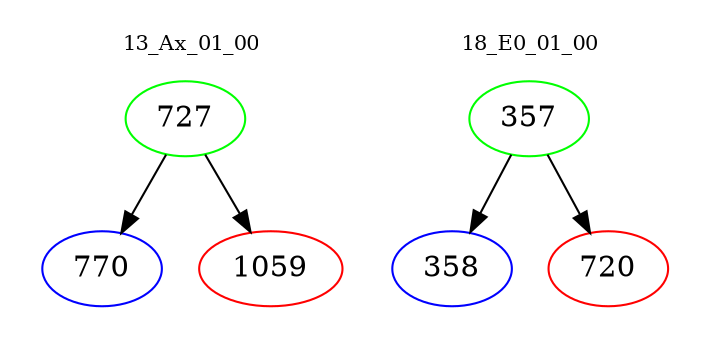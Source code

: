 digraph{
subgraph cluster_0 {
color = white
label = "13_Ax_01_00";
fontsize=10;
T0_727 [label="727", color="green"]
T0_727 -> T0_770 [color="black"]
T0_770 [label="770", color="blue"]
T0_727 -> T0_1059 [color="black"]
T0_1059 [label="1059", color="red"]
}
subgraph cluster_1 {
color = white
label = "18_E0_01_00";
fontsize=10;
T1_357 [label="357", color="green"]
T1_357 -> T1_358 [color="black"]
T1_358 [label="358", color="blue"]
T1_357 -> T1_720 [color="black"]
T1_720 [label="720", color="red"]
}
}
